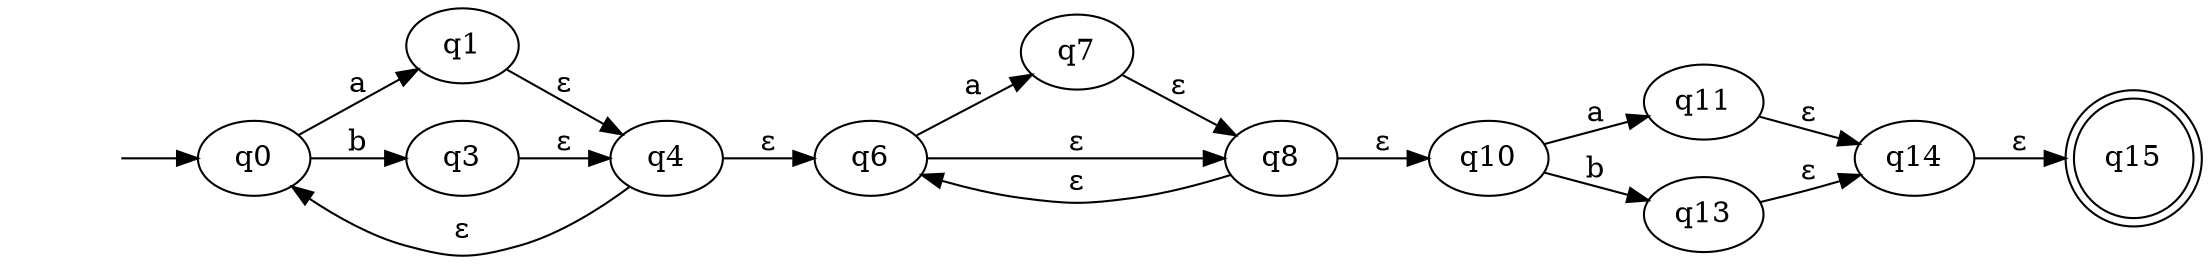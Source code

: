 digraph graph_1
{
	rankdir =  LR; node_start [label = "", shape = none]; 
	node_start ->  q0; 
	q15 [label =q15, shape = doublecircle]; 
	q0 -> q1 [label=a]; 
	q0 -> q3 [label=b]; 
	q3 -> q4 [label=ε]; 
	q1 -> q4 [label=ε]; 
	q4 -> q0 [label=ε]; 
	q4 -> q6 [label=ε]; 
	q6 -> q7 [label=a]; 
	q7 -> q8 [label=ε]; 
	q6 -> q8 [label=ε]; 
	q8 -> q6 [label=ε]; 
	q8 -> q10 [label=ε]; 
	q10 -> q11 [label=a]; 
	q10 -> q13 [label=b]; 
	q13 -> q14 [label=ε]; 
	q11 -> q14 [label=ε]; 
	q14 -> q15 [label=ε]; 
}